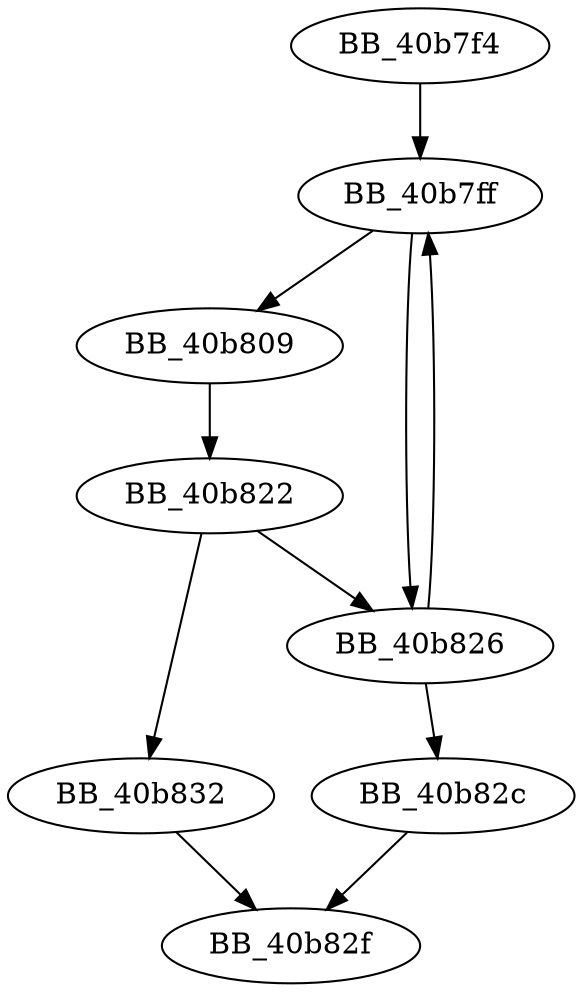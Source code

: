 DiGraph __mtinitlocks{
BB_40b7f4->BB_40b7ff
BB_40b7ff->BB_40b809
BB_40b7ff->BB_40b826
BB_40b809->BB_40b822
BB_40b822->BB_40b826
BB_40b822->BB_40b832
BB_40b826->BB_40b7ff
BB_40b826->BB_40b82c
BB_40b82c->BB_40b82f
BB_40b832->BB_40b82f
}
